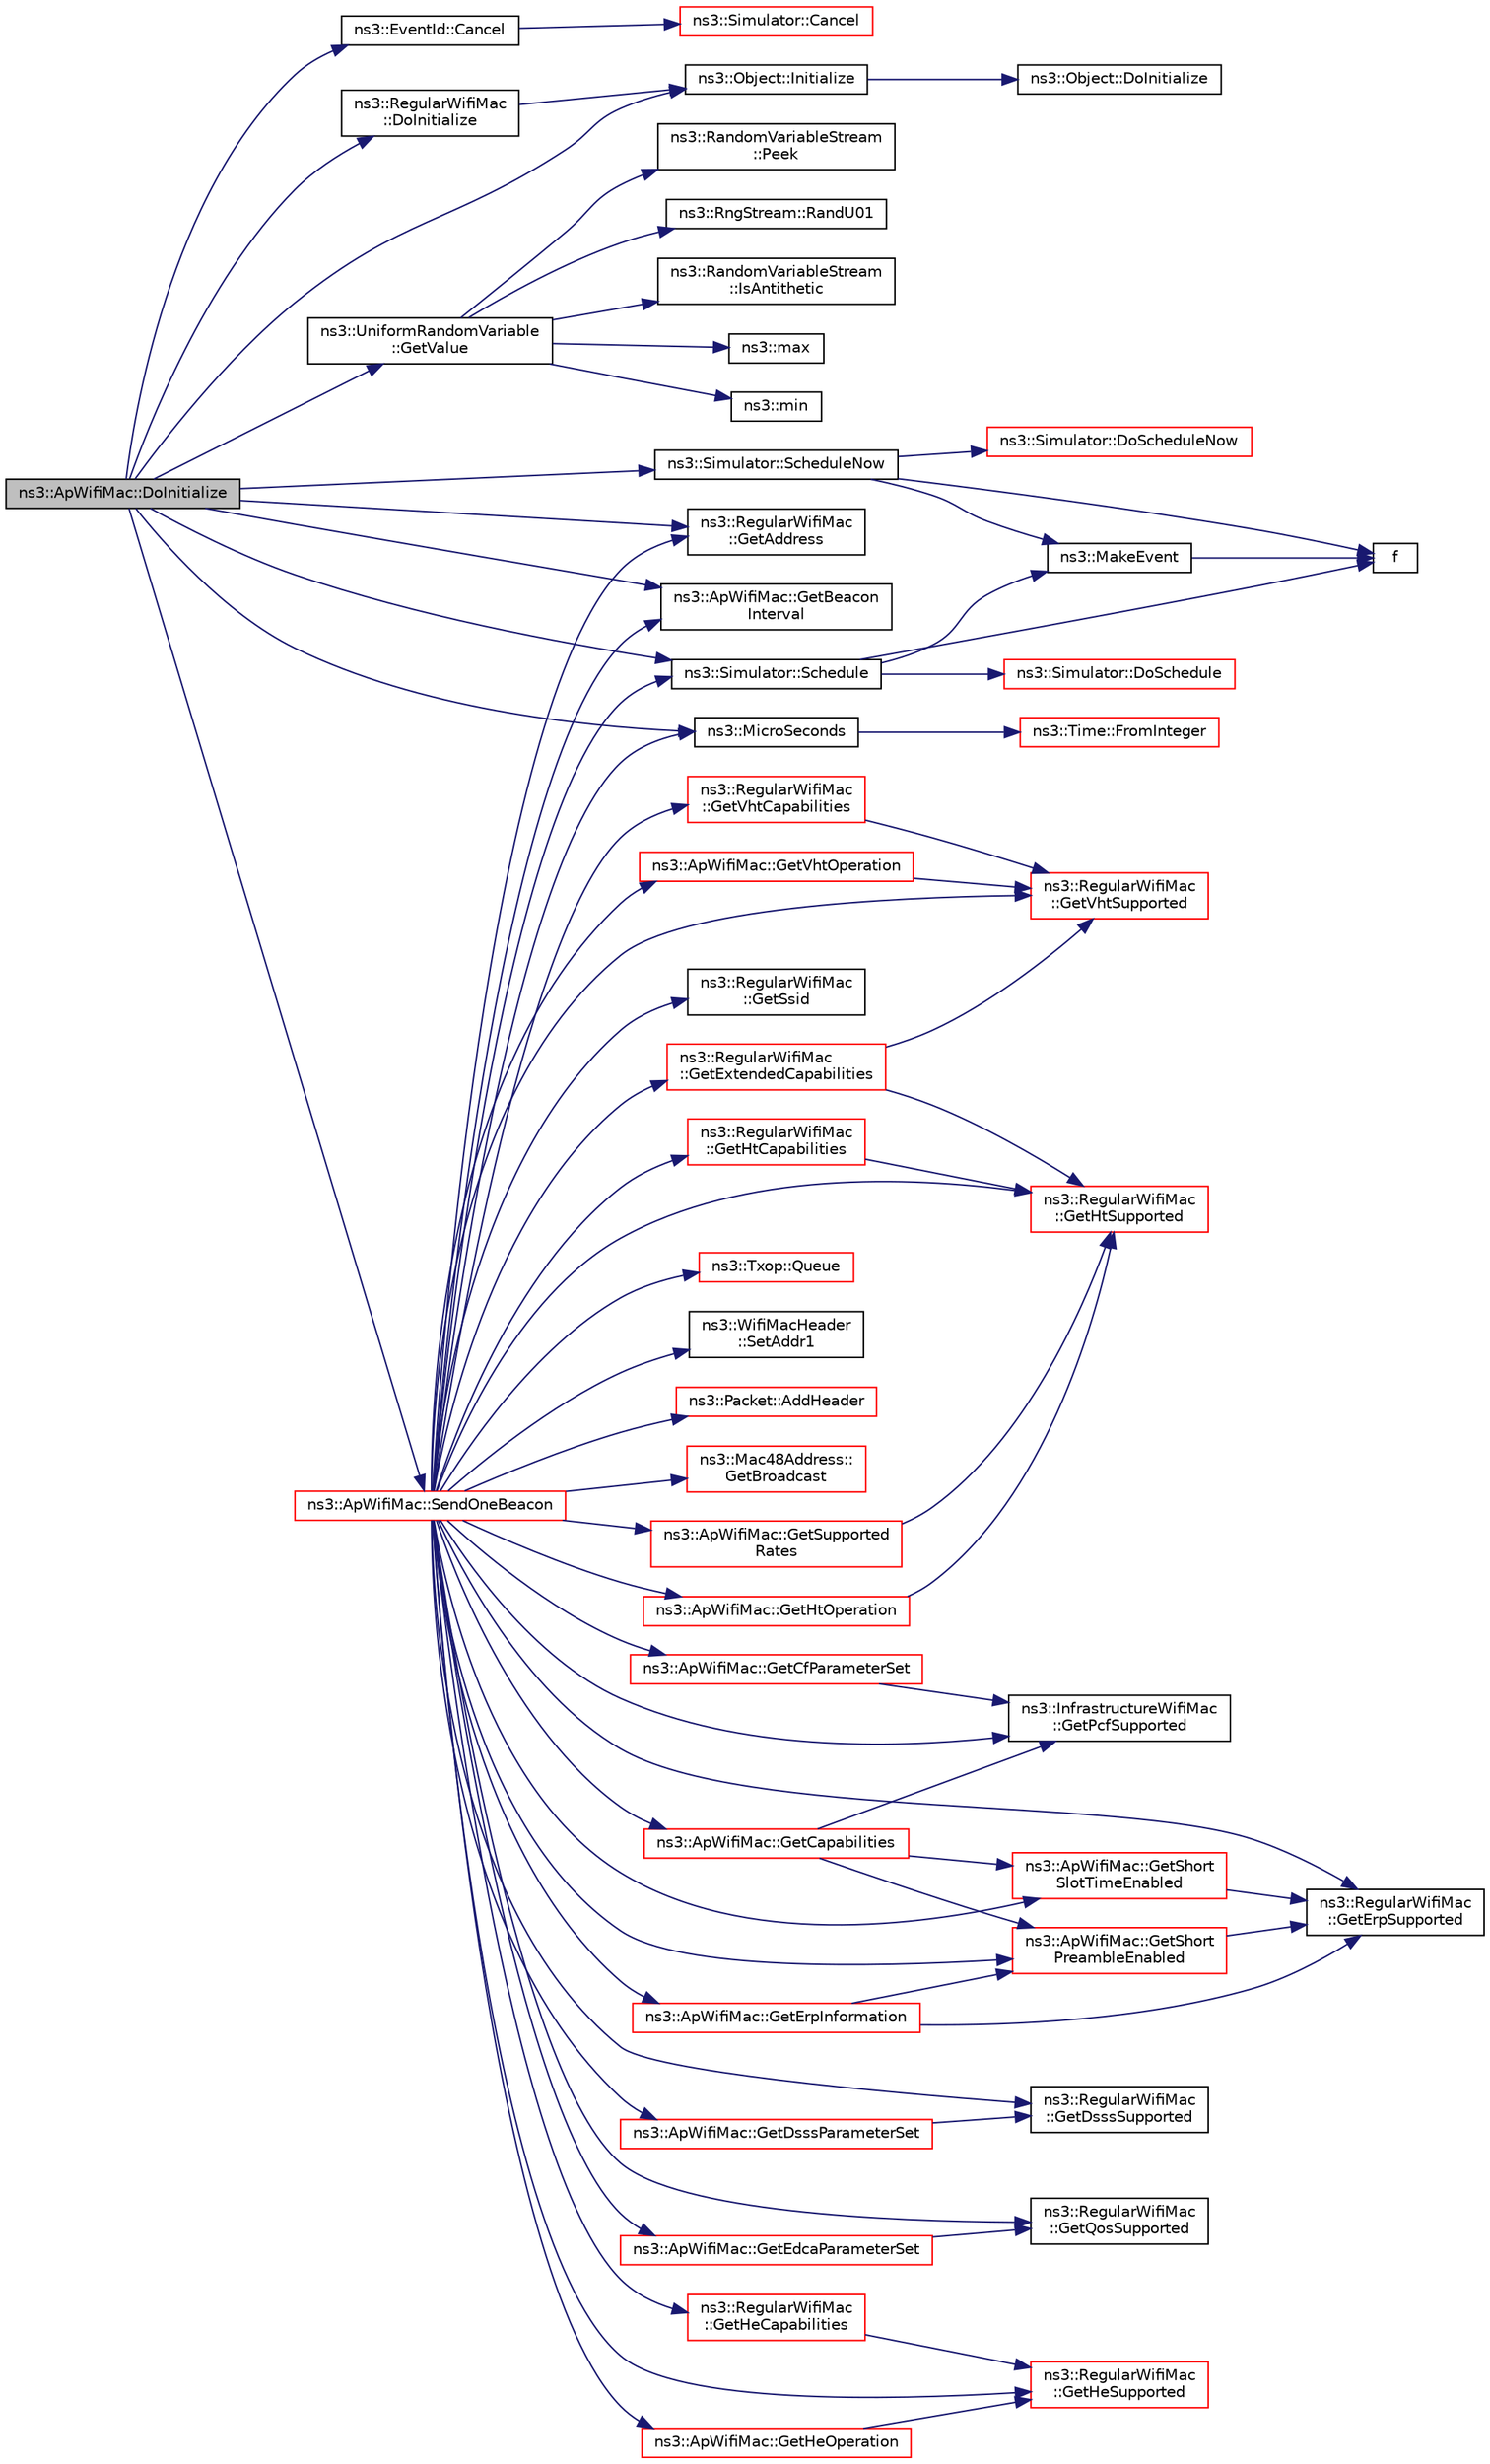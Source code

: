 digraph "ns3::ApWifiMac::DoInitialize"
{
 // LATEX_PDF_SIZE
  edge [fontname="Helvetica",fontsize="10",labelfontname="Helvetica",labelfontsize="10"];
  node [fontname="Helvetica",fontsize="10",shape=record];
  rankdir="LR";
  Node1 [label="ns3::ApWifiMac::DoInitialize",height=0.2,width=0.4,color="black", fillcolor="grey75", style="filled", fontcolor="black",tooltip="Initialize() implementation."];
  Node1 -> Node2 [color="midnightblue",fontsize="10",style="solid",fontname="Helvetica"];
  Node2 [label="ns3::EventId::Cancel",height=0.2,width=0.4,color="black", fillcolor="white", style="filled",URL="$classns3_1_1_event_id.html#a993ae94e48e014e1afd47edb16db7a11",tooltip="This method is syntactic sugar for the ns3::Simulator::Cancel method."];
  Node2 -> Node3 [color="midnightblue",fontsize="10",style="solid",fontname="Helvetica"];
  Node3 [label="ns3::Simulator::Cancel",height=0.2,width=0.4,color="red", fillcolor="white", style="filled",URL="$classns3_1_1_simulator.html#a1b903a62d6117ef28f7ba3c6500689bf",tooltip="Set the cancel bit on this event: the event's associated function will not be invoked when it expires..."];
  Node1 -> Node56 [color="midnightblue",fontsize="10",style="solid",fontname="Helvetica"];
  Node56 [label="ns3::RegularWifiMac\l::DoInitialize",height=0.2,width=0.4,color="black", fillcolor="white", style="filled",URL="$classns3_1_1_regular_wifi_mac.html#ae034e83c1704ac081981e475607f9a37",tooltip="Initialize() implementation."];
  Node56 -> Node57 [color="midnightblue",fontsize="10",style="solid",fontname="Helvetica"];
  Node57 [label="ns3::Object::Initialize",height=0.2,width=0.4,color="black", fillcolor="white", style="filled",URL="$classns3_1_1_object.html#af4411cb29971772fcd09203474a95078",tooltip="Invoke DoInitialize on all Objects aggregated to this one."];
  Node57 -> Node58 [color="midnightblue",fontsize="10",style="solid",fontname="Helvetica"];
  Node58 [label="ns3::Object::DoInitialize",height=0.2,width=0.4,color="black", fillcolor="white", style="filled",URL="$classns3_1_1_object.html#af8482a521433409fb5c7f749398c9dbe",tooltip="Initialize() implementation."];
  Node1 -> Node59 [color="midnightblue",fontsize="10",style="solid",fontname="Helvetica"];
  Node59 [label="ns3::RegularWifiMac\l::GetAddress",height=0.2,width=0.4,color="black", fillcolor="white", style="filled",URL="$classns3_1_1_regular_wifi_mac.html#aec7ede7cc93b6ec04d447b1649ab27e8",tooltip=" "];
  Node1 -> Node60 [color="midnightblue",fontsize="10",style="solid",fontname="Helvetica"];
  Node60 [label="ns3::ApWifiMac::GetBeacon\lInterval",height=0.2,width=0.4,color="black", fillcolor="white", style="filled",URL="$classns3_1_1_ap_wifi_mac.html#af63680554ffb0731ce0ace3538326343",tooltip=" "];
  Node1 -> Node61 [color="midnightblue",fontsize="10",style="solid",fontname="Helvetica"];
  Node61 [label="ns3::UniformRandomVariable\l::GetValue",height=0.2,width=0.4,color="black", fillcolor="white", style="filled",URL="$classns3_1_1_uniform_random_variable.html#a03822d8c86ac51e9aa83bbc73041386b",tooltip="Get the next random value, as a double in the specified range ."];
  Node61 -> Node62 [color="midnightblue",fontsize="10",style="solid",fontname="Helvetica"];
  Node62 [label="ns3::RandomVariableStream\l::IsAntithetic",height=0.2,width=0.4,color="black", fillcolor="white", style="filled",URL="$classns3_1_1_random_variable_stream.html#ae8f50692f36f1403a22d0cbb9c488db2",tooltip="Check if antithetic values will be generated."];
  Node61 -> Node63 [color="midnightblue",fontsize="10",style="solid",fontname="Helvetica"];
  Node63 [label="ns3::max",height=0.2,width=0.4,color="black", fillcolor="white", style="filled",URL="$namespacens3.html#a548291fa9e4e7d6a57814dfcbbebce9b",tooltip=" "];
  Node61 -> Node64 [color="midnightblue",fontsize="10",style="solid",fontname="Helvetica"];
  Node64 [label="ns3::min",height=0.2,width=0.4,color="black", fillcolor="white", style="filled",URL="$namespacens3.html#a66840605409c3caeff0d2a728b68dc6d",tooltip=" "];
  Node61 -> Node65 [color="midnightblue",fontsize="10",style="solid",fontname="Helvetica"];
  Node65 [label="ns3::RandomVariableStream\l::Peek",height=0.2,width=0.4,color="black", fillcolor="white", style="filled",URL="$classns3_1_1_random_variable_stream.html#a72b37a5c0a574a51df77d378d9101936",tooltip="Get the pointer to the underlying RngStream."];
  Node61 -> Node66 [color="midnightblue",fontsize="10",style="solid",fontname="Helvetica"];
  Node66 [label="ns3::RngStream::RandU01",height=0.2,width=0.4,color="black", fillcolor="white", style="filled",URL="$classns3_1_1_rng_stream.html#a46be36426b8bc712e9de468b63558c22",tooltip="Generate the next random number for this stream."];
  Node1 -> Node57 [color="midnightblue",fontsize="10",style="solid",fontname="Helvetica"];
  Node1 -> Node67 [color="midnightblue",fontsize="10",style="solid",fontname="Helvetica"];
  Node67 [label="ns3::MicroSeconds",height=0.2,width=0.4,color="black", fillcolor="white", style="filled",URL="$group__timecivil.html#ga17465a639c8d1464e76538afdd78a9f0",tooltip="Construct a Time in the indicated unit."];
  Node67 -> Node68 [color="midnightblue",fontsize="10",style="solid",fontname="Helvetica"];
  Node68 [label="ns3::Time::FromInteger",height=0.2,width=0.4,color="red", fillcolor="white", style="filled",URL="$classns3_1_1_time.html#a3e742c67b2764e75ff95f9b754d43fe9",tooltip="Create a Time equal to value in unit unit."];
  Node1 -> Node77 [color="midnightblue",fontsize="10",style="solid",fontname="Helvetica"];
  Node77 [label="ns3::Simulator::Schedule",height=0.2,width=0.4,color="black", fillcolor="white", style="filled",URL="$classns3_1_1_simulator.html#a3da7d28335c8ac0e3e86781f766df241",tooltip="Schedule an event to expire after delay."];
  Node77 -> Node78 [color="midnightblue",fontsize="10",style="solid",fontname="Helvetica"];
  Node78 [label="ns3::Simulator::DoSchedule",height=0.2,width=0.4,color="red", fillcolor="white", style="filled",URL="$classns3_1_1_simulator.html#a47af23973938819bdc89cb2807e09ed5",tooltip="Implementation of the various Schedule methods."];
  Node77 -> Node87 [color="midnightblue",fontsize="10",style="solid",fontname="Helvetica"];
  Node87 [label="f",height=0.2,width=0.4,color="black", fillcolor="white", style="filled",URL="$80211b_8c.html#ae7ffc1a8f84fa47a0812b2f2b9627132",tooltip=" "];
  Node77 -> Node88 [color="midnightblue",fontsize="10",style="solid",fontname="Helvetica"];
  Node88 [label="ns3::MakeEvent",height=0.2,width=0.4,color="black", fillcolor="white", style="filled",URL="$group__makeeventfnptr.html#ga289a28a2497c18a9bd299e5e2014094b",tooltip="Make an EventImpl from a function pointer taking varying numbers of arguments."];
  Node88 -> Node87 [color="midnightblue",fontsize="10",style="solid",fontname="Helvetica"];
  Node1 -> Node89 [color="midnightblue",fontsize="10",style="solid",fontname="Helvetica"];
  Node89 [label="ns3::Simulator::ScheduleNow",height=0.2,width=0.4,color="black", fillcolor="white", style="filled",URL="$classns3_1_1_simulator.html#ab8a8b58feaa12f531175df5fd355c362",tooltip="Schedule an event to expire Now."];
  Node89 -> Node90 [color="midnightblue",fontsize="10",style="solid",fontname="Helvetica"];
  Node90 [label="ns3::Simulator::DoScheduleNow",height=0.2,width=0.4,color="red", fillcolor="white", style="filled",URL="$classns3_1_1_simulator.html#a9377ee62d67f7923318c4313a3b285f8",tooltip="Implementation of the various ScheduleNow methods."];
  Node89 -> Node87 [color="midnightblue",fontsize="10",style="solid",fontname="Helvetica"];
  Node89 -> Node88 [color="midnightblue",fontsize="10",style="solid",fontname="Helvetica"];
  Node1 -> Node92 [color="midnightblue",fontsize="10",style="solid",fontname="Helvetica"];
  Node92 [label="ns3::ApWifiMac::SendOneBeacon",height=0.2,width=0.4,color="red", fillcolor="white", style="filled",URL="$classns3_1_1_ap_wifi_mac.html#a6c8cbc0fc95f3eaf4840d4ffcf78fac5",tooltip="Forward a beacon packet to the beacon special DCF."];
  Node92 -> Node93 [color="midnightblue",fontsize="10",style="solid",fontname="Helvetica"];
  Node93 [label="ns3::Packet::AddHeader",height=0.2,width=0.4,color="red", fillcolor="white", style="filled",URL="$classns3_1_1_packet.html#a465108c595a0bc592095cbcab1832ed8",tooltip="Add header to this packet."];
  Node92 -> Node59 [color="midnightblue",fontsize="10",style="solid",fontname="Helvetica"];
  Node92 -> Node60 [color="midnightblue",fontsize="10",style="solid",fontname="Helvetica"];
  Node92 -> Node132 [color="midnightblue",fontsize="10",style="solid",fontname="Helvetica"];
  Node132 [label="ns3::Mac48Address::\lGetBroadcast",height=0.2,width=0.4,color="red", fillcolor="white", style="filled",URL="$classns3_1_1_mac48_address.html#a55156e302c6bf950c0b558365adbde84",tooltip=" "];
  Node92 -> Node134 [color="midnightblue",fontsize="10",style="solid",fontname="Helvetica"];
  Node134 [label="ns3::ApWifiMac::GetCapabilities",height=0.2,width=0.4,color="red", fillcolor="white", style="filled",URL="$classns3_1_1_ap_wifi_mac.html#a64a900257eccb78f21c3166e94a0c83b",tooltip="Return the Capability information of the current AP."];
  Node134 -> Node135 [color="midnightblue",fontsize="10",style="solid",fontname="Helvetica"];
  Node135 [label="ns3::InfrastructureWifiMac\l::GetPcfSupported",height=0.2,width=0.4,color="black", fillcolor="white", style="filled",URL="$classns3_1_1_infrastructure_wifi_mac.html#a47ccbba3931e183c3b7cfe7777abb366",tooltip="Return whether the device supports PCF."];
  Node134 -> Node136 [color="midnightblue",fontsize="10",style="solid",fontname="Helvetica"];
  Node136 [label="ns3::ApWifiMac::GetShort\lPreambleEnabled",height=0.2,width=0.4,color="red", fillcolor="white", style="filled",URL="$classns3_1_1_ap_wifi_mac.html#aca9e80b07b0ef708aa9e06c3272b6efa",tooltip="Determine whether short preamble should be enabled or not in the BSS."];
  Node136 -> Node137 [color="midnightblue",fontsize="10",style="solid",fontname="Helvetica"];
  Node137 [label="ns3::RegularWifiMac\l::GetErpSupported",height=0.2,width=0.4,color="black", fillcolor="white", style="filled",URL="$classns3_1_1_regular_wifi_mac.html#a6ae4d610b553f1a4715e429efc334375",tooltip="Return whether the device supports ERP."];
  Node134 -> Node148 [color="midnightblue",fontsize="10",style="solid",fontname="Helvetica"];
  Node148 [label="ns3::ApWifiMac::GetShort\lSlotTimeEnabled",height=0.2,width=0.4,color="red", fillcolor="white", style="filled",URL="$classns3_1_1_ap_wifi_mac.html#a74c72957ce64d4c1e34bd82e0cf51977",tooltip="Determine whether short slot time should be enabled or not in the BSS."];
  Node148 -> Node137 [color="midnightblue",fontsize="10",style="solid",fontname="Helvetica"];
  Node92 -> Node157 [color="midnightblue",fontsize="10",style="solid",fontname="Helvetica"];
  Node157 [label="ns3::ApWifiMac::GetCfParameterSet",height=0.2,width=0.4,color="red", fillcolor="white", style="filled",URL="$classns3_1_1_ap_wifi_mac.html#a74642e3c2eac1d38c4fab0536a1d48ca",tooltip="Return the CF parameter set of the current AP."];
  Node157 -> Node135 [color="midnightblue",fontsize="10",style="solid",fontname="Helvetica"];
  Node92 -> Node164 [color="midnightblue",fontsize="10",style="solid",fontname="Helvetica"];
  Node164 [label="ns3::ApWifiMac::GetDsssParameterSet",height=0.2,width=0.4,color="red", fillcolor="white", style="filled",URL="$classns3_1_1_ap_wifi_mac.html#a61b766fbfeadb0a93633a3e36389e0e2",tooltip="Return the DSSS Parameter Set that we support."];
  Node164 -> Node166 [color="midnightblue",fontsize="10",style="solid",fontname="Helvetica"];
  Node166 [label="ns3::RegularWifiMac\l::GetDsssSupported",height=0.2,width=0.4,color="black", fillcolor="white", style="filled",URL="$classns3_1_1_regular_wifi_mac.html#ab5d9ee663c3e87a5cef2ef9d5c469a02",tooltip="Return whether the device supports DSSS."];
  Node92 -> Node166 [color="midnightblue",fontsize="10",style="solid",fontname="Helvetica"];
  Node92 -> Node169 [color="midnightblue",fontsize="10",style="solid",fontname="Helvetica"];
  Node169 [label="ns3::ApWifiMac::GetEdcaParameterSet",height=0.2,width=0.4,color="red", fillcolor="white", style="filled",URL="$classns3_1_1_ap_wifi_mac.html#a8fdab70d8075899ae259189089cca8a7",tooltip="Return the EDCA Parameter Set of the current AP."];
  Node169 -> Node175 [color="midnightblue",fontsize="10",style="solid",fontname="Helvetica"];
  Node175 [label="ns3::RegularWifiMac\l::GetQosSupported",height=0.2,width=0.4,color="black", fillcolor="white", style="filled",URL="$classns3_1_1_regular_wifi_mac.html#a23b58c52d462e580bd814db6d8af3fd0",tooltip="Return whether the device supports QoS."];
  Node92 -> Node199 [color="midnightblue",fontsize="10",style="solid",fontname="Helvetica"];
  Node199 [label="ns3::ApWifiMac::GetErpInformation",height=0.2,width=0.4,color="red", fillcolor="white", style="filled",URL="$classns3_1_1_ap_wifi_mac.html#a47a20776593ad424dcaa1949cefc687c",tooltip="Return the ERP information of the current AP."];
  Node199 -> Node137 [color="midnightblue",fontsize="10",style="solid",fontname="Helvetica"];
  Node199 -> Node136 [color="midnightblue",fontsize="10",style="solid",fontname="Helvetica"];
  Node92 -> Node137 [color="midnightblue",fontsize="10",style="solid",fontname="Helvetica"];
  Node92 -> Node206 [color="midnightblue",fontsize="10",style="solid",fontname="Helvetica"];
  Node206 [label="ns3::RegularWifiMac\l::GetExtendedCapabilities",height=0.2,width=0.4,color="red", fillcolor="white", style="filled",URL="$classns3_1_1_regular_wifi_mac.html#a243c2648b9d9b54cf6b056f1d4124171",tooltip="Return the extended capabilities of the device."];
  Node206 -> Node207 [color="midnightblue",fontsize="10",style="solid",fontname="Helvetica"];
  Node207 [label="ns3::RegularWifiMac\l::GetHtSupported",height=0.2,width=0.4,color="red", fillcolor="white", style="filled",URL="$classns3_1_1_regular_wifi_mac.html#a9b3ffa51f38fbdb175b811dddb83b90e",tooltip="Return whether the device supports HT."];
  Node206 -> Node211 [color="midnightblue",fontsize="10",style="solid",fontname="Helvetica"];
  Node211 [label="ns3::RegularWifiMac\l::GetVhtSupported",height=0.2,width=0.4,color="red", fillcolor="white", style="filled",URL="$classns3_1_1_regular_wifi_mac.html#aec05eb1ee6425e02651bab0cffc4b60a",tooltip="Return whether the device supports VHT."];
  Node92 -> Node216 [color="midnightblue",fontsize="10",style="solid",fontname="Helvetica"];
  Node216 [label="ns3::RegularWifiMac\l::GetHeCapabilities",height=0.2,width=0.4,color="red", fillcolor="white", style="filled",URL="$classns3_1_1_regular_wifi_mac.html#adf97076ae2932e9d28c40e842a338d7d",tooltip="Return the HE capabilities of the device."];
  Node216 -> Node218 [color="midnightblue",fontsize="10",style="solid",fontname="Helvetica"];
  Node218 [label="ns3::RegularWifiMac\l::GetHeSupported",height=0.2,width=0.4,color="red", fillcolor="white", style="filled",URL="$classns3_1_1_regular_wifi_mac.html#a732aef31f554ded767ffec1beb12efe5",tooltip="Return whether the device supports HE."];
  Node92 -> Node236 [color="midnightblue",fontsize="10",style="solid",fontname="Helvetica"];
  Node236 [label="ns3::ApWifiMac::GetHeOperation",height=0.2,width=0.4,color="red", fillcolor="white", style="filled",URL="$classns3_1_1_ap_wifi_mac.html#a2233fc475fba1af0bce238d3a89554f0",tooltip="Return the HE operation of the current AP."];
  Node236 -> Node218 [color="midnightblue",fontsize="10",style="solid",fontname="Helvetica"];
  Node92 -> Node218 [color="midnightblue",fontsize="10",style="solid",fontname="Helvetica"];
  Node92 -> Node243 [color="midnightblue",fontsize="10",style="solid",fontname="Helvetica"];
  Node243 [label="ns3::RegularWifiMac\l::GetHtCapabilities",height=0.2,width=0.4,color="red", fillcolor="white", style="filled",URL="$classns3_1_1_regular_wifi_mac.html#ad51001e4ea7ef05fb584002b158a4e3e",tooltip="Return the HT capabilities of the device."];
  Node243 -> Node207 [color="midnightblue",fontsize="10",style="solid",fontname="Helvetica"];
  Node92 -> Node263 [color="midnightblue",fontsize="10",style="solid",fontname="Helvetica"];
  Node263 [label="ns3::ApWifiMac::GetHtOperation",height=0.2,width=0.4,color="red", fillcolor="white", style="filled",URL="$classns3_1_1_ap_wifi_mac.html#a4fefa01556b990b9995ff1a5577060d3",tooltip="Return the HT operation of the current AP."];
  Node263 -> Node207 [color="midnightblue",fontsize="10",style="solid",fontname="Helvetica"];
  Node92 -> Node207 [color="midnightblue",fontsize="10",style="solid",fontname="Helvetica"];
  Node92 -> Node135 [color="midnightblue",fontsize="10",style="solid",fontname="Helvetica"];
  Node92 -> Node175 [color="midnightblue",fontsize="10",style="solid",fontname="Helvetica"];
  Node92 -> Node136 [color="midnightblue",fontsize="10",style="solid",fontname="Helvetica"];
  Node92 -> Node148 [color="midnightblue",fontsize="10",style="solid",fontname="Helvetica"];
  Node92 -> Node291 [color="midnightblue",fontsize="10",style="solid",fontname="Helvetica"];
  Node291 [label="ns3::RegularWifiMac\l::GetSsid",height=0.2,width=0.4,color="black", fillcolor="white", style="filled",URL="$classns3_1_1_regular_wifi_mac.html#acffe8d4db892391c9fe5f2365edeb4b5",tooltip=" "];
  Node92 -> Node292 [color="midnightblue",fontsize="10",style="solid",fontname="Helvetica"];
  Node292 [label="ns3::ApWifiMac::GetSupported\lRates",height=0.2,width=0.4,color="red", fillcolor="white", style="filled",URL="$classns3_1_1_ap_wifi_mac.html#a0b627f2e2ca56a38915e18a7a55ace79",tooltip="Return an instance of SupportedRates that contains all rates that we support including HT rates."];
  Node292 -> Node207 [color="midnightblue",fontsize="10",style="solid",fontname="Helvetica"];
  Node92 -> Node307 [color="midnightblue",fontsize="10",style="solid",fontname="Helvetica"];
  Node307 [label="ns3::RegularWifiMac\l::GetVhtCapabilities",height=0.2,width=0.4,color="red", fillcolor="white", style="filled",URL="$classns3_1_1_regular_wifi_mac.html#a016a83d8f0d89790ac9c177fa2d6751e",tooltip="Return the VHT capabilities of the device."];
  Node307 -> Node211 [color="midnightblue",fontsize="10",style="solid",fontname="Helvetica"];
  Node92 -> Node321 [color="midnightblue",fontsize="10",style="solid",fontname="Helvetica"];
  Node321 [label="ns3::ApWifiMac::GetVhtOperation",height=0.2,width=0.4,color="red", fillcolor="white", style="filled",URL="$classns3_1_1_ap_wifi_mac.html#ac036148765aa8e198f973fdf6280c5d4",tooltip="Return the VHT operation of the current AP."];
  Node321 -> Node211 [color="midnightblue",fontsize="10",style="solid",fontname="Helvetica"];
  Node92 -> Node211 [color="midnightblue",fontsize="10",style="solid",fontname="Helvetica"];
  Node92 -> Node67 [color="midnightblue",fontsize="10",style="solid",fontname="Helvetica"];
  Node92 -> Node327 [color="midnightblue",fontsize="10",style="solid",fontname="Helvetica"];
  Node327 [label="ns3::Txop::Queue",height=0.2,width=0.4,color="red", fillcolor="white", style="filled",URL="$classns3_1_1_txop.html#ae0a0bbafaed367559bce8c10c184666f",tooltip=" "];
  Node92 -> Node77 [color="midnightblue",fontsize="10",style="solid",fontname="Helvetica"];
  Node92 -> Node437 [color="midnightblue",fontsize="10",style="solid",fontname="Helvetica"];
  Node437 [label="ns3::WifiMacHeader\l::SetAddr1",height=0.2,width=0.4,color="black", fillcolor="white", style="filled",URL="$classns3_1_1_wifi_mac_header.html#a6478a02b80d5c01657714c5c7a0ae1cb",tooltip="Fill the Address 1 field with the given address."];
}
